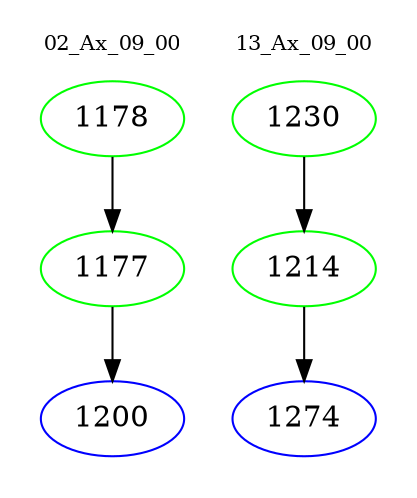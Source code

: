 digraph{
subgraph cluster_0 {
color = white
label = "02_Ax_09_00";
fontsize=10;
T0_1178 [label="1178", color="green"]
T0_1178 -> T0_1177 [color="black"]
T0_1177 [label="1177", color="green"]
T0_1177 -> T0_1200 [color="black"]
T0_1200 [label="1200", color="blue"]
}
subgraph cluster_1 {
color = white
label = "13_Ax_09_00";
fontsize=10;
T1_1230 [label="1230", color="green"]
T1_1230 -> T1_1214 [color="black"]
T1_1214 [label="1214", color="green"]
T1_1214 -> T1_1274 [color="black"]
T1_1274 [label="1274", color="blue"]
}
}
